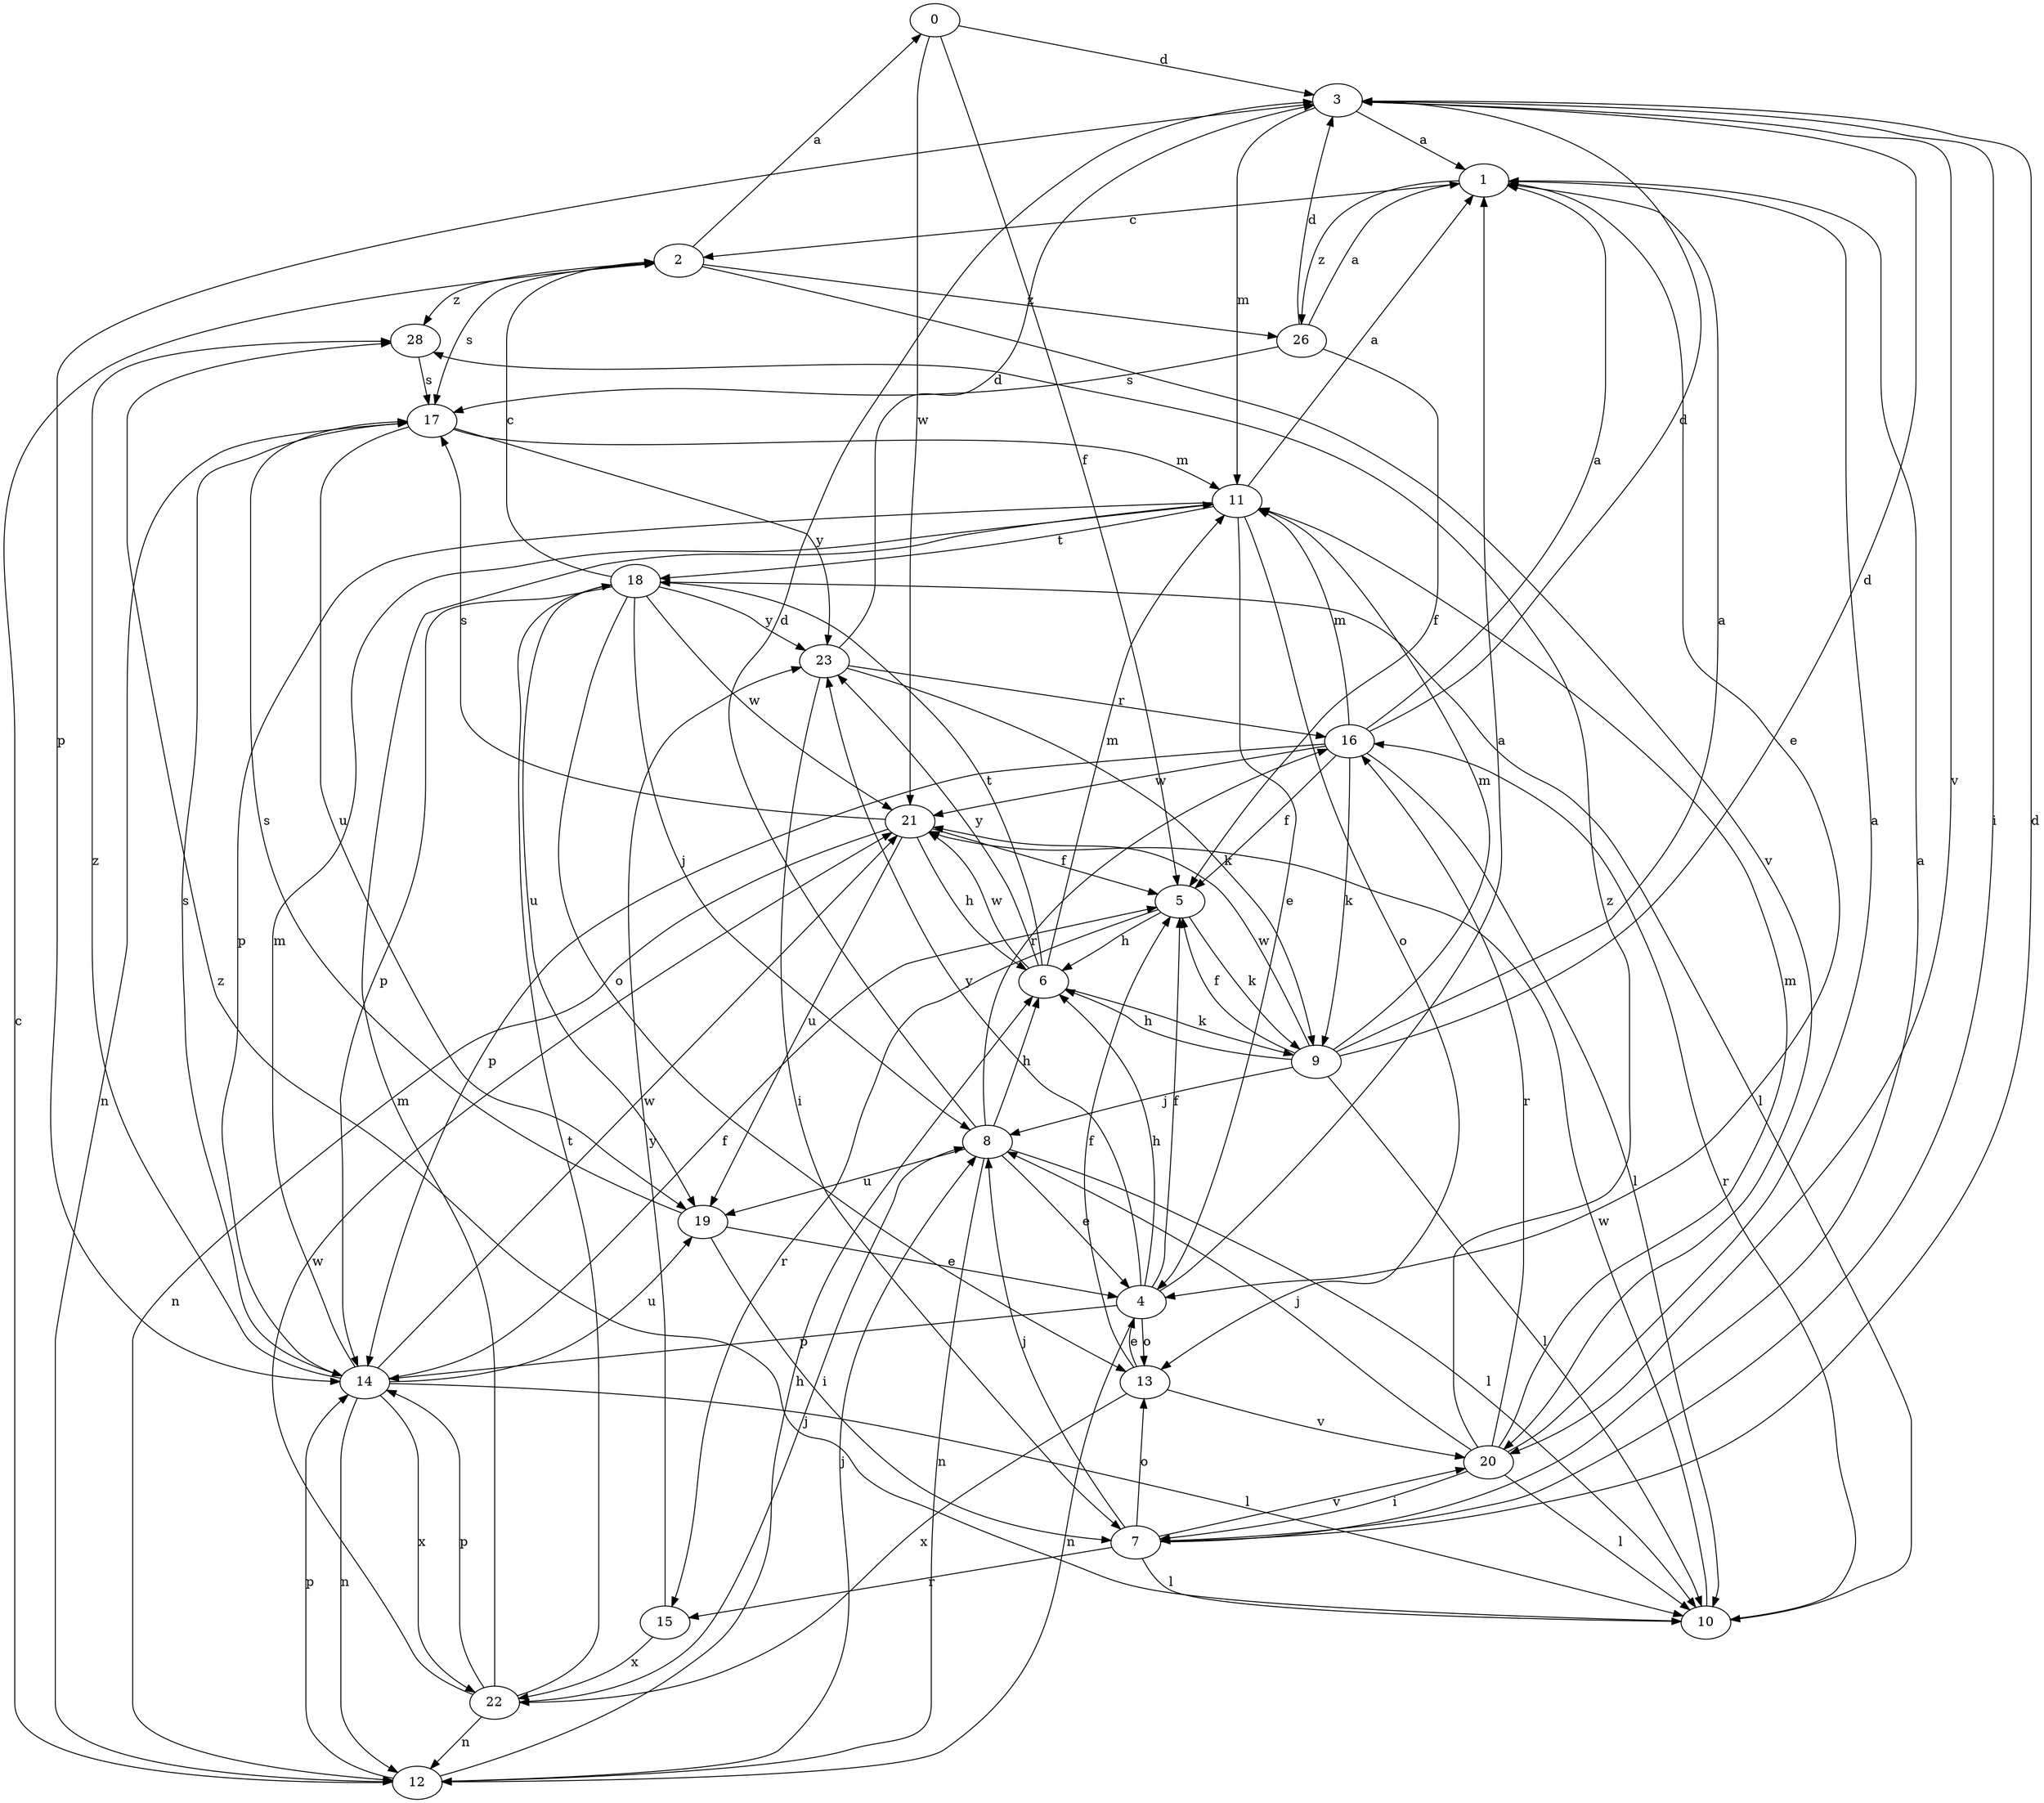 strict digraph  {
0;
1;
2;
3;
4;
5;
6;
7;
8;
9;
10;
11;
12;
13;
14;
15;
16;
17;
18;
19;
20;
21;
22;
23;
26;
28;
0 -> 3  [label=d];
0 -> 5  [label=f];
0 -> 21  [label=w];
1 -> 2  [label=c];
1 -> 4  [label=e];
1 -> 26  [label=z];
2 -> 0  [label=a];
2 -> 17  [label=s];
2 -> 20  [label=v];
2 -> 26  [label=z];
2 -> 28  [label=z];
3 -> 1  [label=a];
3 -> 7  [label=i];
3 -> 11  [label=m];
3 -> 14  [label=p];
3 -> 20  [label=v];
4 -> 1  [label=a];
4 -> 5  [label=f];
4 -> 6  [label=h];
4 -> 12  [label=n];
4 -> 13  [label=o];
4 -> 14  [label=p];
4 -> 23  [label=y];
5 -> 6  [label=h];
5 -> 9  [label=k];
5 -> 15  [label=r];
6 -> 9  [label=k];
6 -> 11  [label=m];
6 -> 18  [label=t];
6 -> 21  [label=w];
6 -> 23  [label=y];
7 -> 1  [label=a];
7 -> 3  [label=d];
7 -> 8  [label=j];
7 -> 10  [label=l];
7 -> 13  [label=o];
7 -> 15  [label=r];
7 -> 20  [label=v];
8 -> 3  [label=d];
8 -> 4  [label=e];
8 -> 6  [label=h];
8 -> 10  [label=l];
8 -> 12  [label=n];
8 -> 16  [label=r];
8 -> 19  [label=u];
9 -> 1  [label=a];
9 -> 3  [label=d];
9 -> 5  [label=f];
9 -> 6  [label=h];
9 -> 8  [label=j];
9 -> 10  [label=l];
9 -> 11  [label=m];
9 -> 21  [label=w];
10 -> 16  [label=r];
10 -> 21  [label=w];
10 -> 28  [label=z];
11 -> 1  [label=a];
11 -> 4  [label=e];
11 -> 13  [label=o];
11 -> 14  [label=p];
11 -> 18  [label=t];
12 -> 2  [label=c];
12 -> 6  [label=h];
12 -> 8  [label=j];
12 -> 14  [label=p];
13 -> 4  [label=e];
13 -> 5  [label=f];
13 -> 20  [label=v];
13 -> 22  [label=x];
14 -> 5  [label=f];
14 -> 10  [label=l];
14 -> 11  [label=m];
14 -> 12  [label=n];
14 -> 17  [label=s];
14 -> 19  [label=u];
14 -> 21  [label=w];
14 -> 22  [label=x];
14 -> 28  [label=z];
15 -> 22  [label=x];
15 -> 23  [label=y];
16 -> 1  [label=a];
16 -> 3  [label=d];
16 -> 5  [label=f];
16 -> 9  [label=k];
16 -> 10  [label=l];
16 -> 11  [label=m];
16 -> 14  [label=p];
16 -> 21  [label=w];
17 -> 11  [label=m];
17 -> 12  [label=n];
17 -> 19  [label=u];
17 -> 23  [label=y];
18 -> 2  [label=c];
18 -> 8  [label=j];
18 -> 10  [label=l];
18 -> 13  [label=o];
18 -> 14  [label=p];
18 -> 19  [label=u];
18 -> 21  [label=w];
18 -> 23  [label=y];
19 -> 4  [label=e];
19 -> 7  [label=i];
19 -> 17  [label=s];
20 -> 1  [label=a];
20 -> 7  [label=i];
20 -> 8  [label=j];
20 -> 10  [label=l];
20 -> 11  [label=m];
20 -> 16  [label=r];
20 -> 28  [label=z];
21 -> 5  [label=f];
21 -> 6  [label=h];
21 -> 12  [label=n];
21 -> 17  [label=s];
21 -> 19  [label=u];
22 -> 8  [label=j];
22 -> 11  [label=m];
22 -> 12  [label=n];
22 -> 14  [label=p];
22 -> 18  [label=t];
22 -> 21  [label=w];
23 -> 3  [label=d];
23 -> 7  [label=i];
23 -> 9  [label=k];
23 -> 16  [label=r];
26 -> 1  [label=a];
26 -> 3  [label=d];
26 -> 5  [label=f];
26 -> 17  [label=s];
28 -> 17  [label=s];
}
